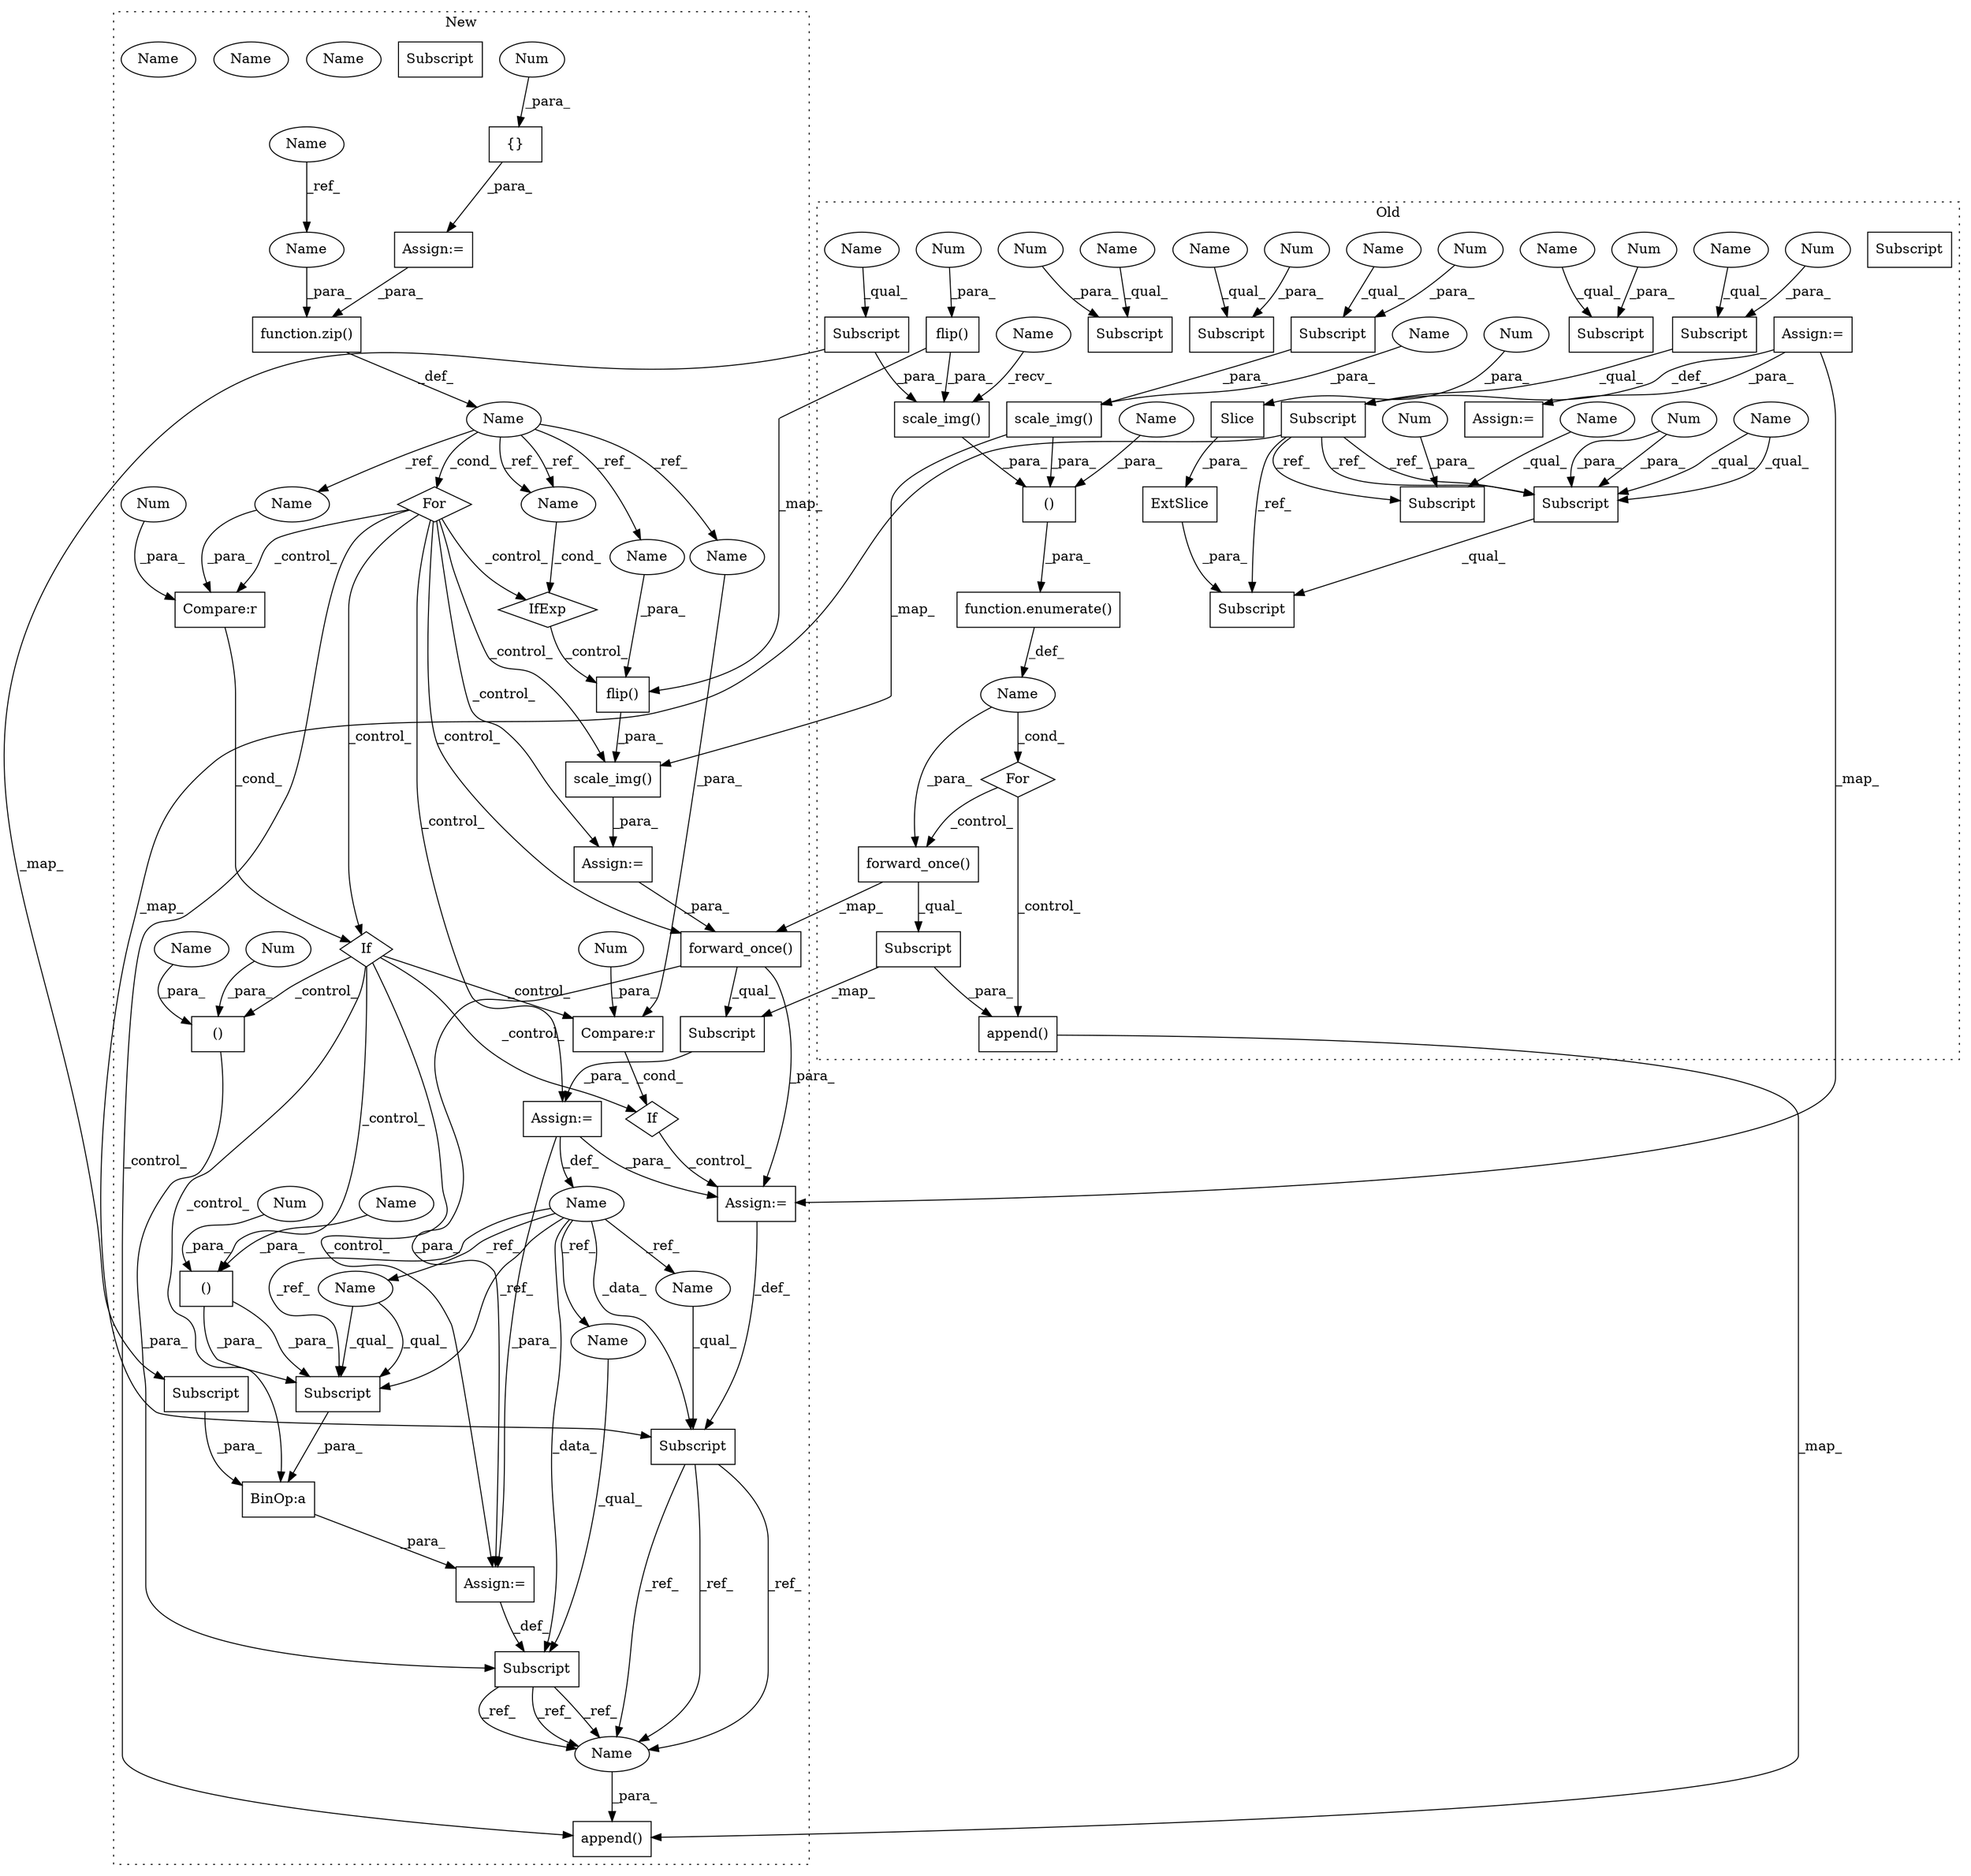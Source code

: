 digraph G {
subgraph cluster0 {
1 [label="ExtSlice" a="85" s="4190" l="1" shape="box"];
3 [label="Subscript" a="63" s="4190,0" l="13,0" shape="box"];
7 [label="Subscript" a="63" s="4125,0" l="12,0" shape="box"];
22 [label="Slice" a="80" s="4200" l="1" shape="box"];
23 [label="Subscript" a="63" s="4190,0" l="4,0" shape="box"];
27 [label="Num" a="76" s="4192" l="1" shape="ellipse"];
28 [label="Subscript" a="63" s="4125,0" l="4,0" shape="box"];
29 [label="Subscript" a="63" s="4154,0" l="4,0" shape="box"];
30 [label="Num" a="76" s="4201" l="1" shape="ellipse"];
31 [label="Subscript" a="63" s="4082,0" l="4,0" shape="box"];
32 [label="Num" a="76" s="4156" l="1" shape="ellipse"];
33 [label="Subscript" a="63" s="4207,0" l="4,0" shape="box"];
34 [label="Num" a="76" s="4209" l="1" shape="ellipse"];
35 [label="Num" a="76" s="4084" l="1" shape="ellipse"];
37 [label="Num" a="76" s="4127" l="1" shape="ellipse"];
41 [label="Assign:=" a="68" s="4137" l="3" shape="box"];
43 [label="Assign:=" a="68" s="4203" l="4" shape="box"];
45 [label="append()" a="75" s="4034,4067" l="9,1" shape="box"];
47 [label="Subscript" a="63" s="4043,0" l="24,0" shape="box"];
48 [label="function.enumerate()" a="75" s="3689,3914" l="10,1" shape="box"];
49 [label="()" a="54" s="3701" l="165" shape="box"];
50 [label="Name" a="87" s="3683" l="2" shape="ellipse"];
51 [label="forward_once()" a="75" s="4043,4063" l="18,1" shape="box"];
53 [label="scale_img()" a="75" s="3739,3776" l="22,1" shape="box"];
54 [label="Subscript" a="63" s="3772,0" l="4,0" shape="box"];
56 [label="scale_img()" a="75" s="3836,3865" l="22,1" shape="box"];
58 [label="Subscript" a="63" s="3861,0" l="4,0" shape="box"];
60 [label="Subscript" a="63" s="4099,0" l="4,0" shape="box"];
63 [label="flip()" a="75" s="3761,3769" l="7,1" shape="box"];
64 [label="For" a="107" s="3676,3915" l="4,119" shape="diamond"];
65 [label="Num" a="76" s="4101" l="1" shape="ellipse"];
66 [label="Num" a="76" s="3863" l="1" shape="ellipse"];
67 [label="Num" a="76" s="3768" l="1" shape="ellipse"];
68 [label="Name" a="87" s="3700" l="1" shape="ellipse"];
69 [label="Name" a="87" s="3858" l="1" shape="ellipse"];
83 [label="Name" a="87" s="3861" l="1" shape="ellipse"];
84 [label="Name" a="87" s="4099" l="1" shape="ellipse"];
85 [label="Name" a="87" s="3772" l="1" shape="ellipse"];
86 [label="Name" a="87" s="4207" l="1" shape="ellipse"];
87 [label="Subscript" a="63" s="4190,0" l="4,0" shape="box"];
88 [label="Name" a="87" s="4190" l="1" shape="ellipse"];
89 [label="Name" a="87" s="4082" l="1" shape="ellipse"];
90 [label="Name" a="87" s="4154" l="1" shape="ellipse"];
91 [label="Name" a="87" s="4125" l="1" shape="ellipse"];
93 [label="Name" a="87" s="3739" l="11" shape="ellipse"];
label = "Old";
style="dotted";
}
subgraph cluster1 {
2 [label="{}" a="59" s="3664,3678" l="1,0" shape="box"];
4 [label="Assign:=" a="68" s="3661" l="3" shape="box"];
5 [label="Num" a="76" s="3671" l="1" shape="ellipse"];
6 [label="Subscript" a="63" s="4203,0" l="10,0" shape="box"];
8 [label="If" a="96" s="4069,4079" l="3,22" shape="diamond"];
9 [label="()" a="54" s="4134" l="3" shape="box"];
10 [label="If" a="96" s="4174,4181" l="0,22" shape="diamond"];
11 [label="()" a="54" s="4107" l="3" shape="box"];
12 [label="BinOp:a" a="82" s="4125" l="3" shape="box"];
13 [label="Subscript" a="63" s="4128,0" l="10,0" shape="box"];
14 [label="For" a="107" s="3744,3767" l="4,18" shape="diamond"];
15 [label="Subscript" a="63" s="4101,0" l="10,0" shape="box"];
16 [label="Compare:r" a="40" s="4174" l="7" shape="box"];
17 [label="Num" a="76" s="4180" l="1" shape="ellipse"];
18 [label="Num" a="76" s="4109" l="1" shape="ellipse"];
19 [label="Num" a="76" s="4136" l="1" shape="ellipse"];
20 [label="Compare:r" a="40" s="4072" l="7" shape="box"];
21 [label="IfExp" a="51" s="3822,3828" l="4,6" shape="diamond"];
24 [label="Name" a="87" s="3752" l="2" shape="ellipse"];
25 [label="Name" a="87" s="3857" l="2" shape="ellipse"];
26 [label="function.zip()" a="75" s="3758,3766" l="4,1" shape="box"];
36 [label="Num" a="76" s="4078" l="1" shape="ellipse"];
38 [label="Assign:=" a="68" s="3787" l="3" shape="box"];
39 [label="Assign:=" a="68" s="3859" l="3" shape="box"];
40 [label="Assign:=" a="68" s="4111" l="3" shape="box"];
42 [label="Assign:=" a="68" s="4213" l="3" shape="box"];
44 [label="append()" a="75" s="4271,4282" l="9,1" shape="box"];
46 [label="Subscript" a="63" s="3862,0" l="24,0" shape="box"];
52 [label="forward_once()" a="75" s="3862,3882" l="18,1" shape="box"];
55 [label="Subscript" a="63" s="4114,0" l="11,0" shape="box"];
57 [label="scale_img()" a="75" s="3790,3839" l="22,1" shape="box"];
59 [label="Name" a="87" s="3618" l="1" shape="ellipse"];
61 [label="Name" a="87" s="3826" l="2" shape="ellipse"];
62 [label="flip()" a="75" s="3812,3821" l="7,1" shape="box"];
70 [label="Name" a="87" s="3826" l="2" shape="ellipse"];
71 [label="Name" a="87" s="4174" l="2" shape="ellipse"];
72 [label="Name" a="87" s="4072" l="2" shape="ellipse"];
73 [label="Name" a="87" s="3819" l="2" shape="ellipse"];
74 [label="Name" a="87" s="4203" l="2" shape="ellipse"];
75 [label="Name" a="87" s="4128" l="2" shape="ellipse"];
76 [label="Subscript" a="63" s="4128,0" l="10,0" shape="box"];
77 [label="Name" a="87" s="4280" l="2" shape="ellipse"];
78 [label="Name" a="87" s="4101" l="2" shape="ellipse"];
79 [label="Name" a="87" s="4280" l="2" shape="ellipse"];
80 [label="Name" a="87" s="4104" l="3" shape="ellipse"];
81 [label="Name" a="87" s="4131" l="3" shape="ellipse"];
82 [label="Name" a="87" s="3762" l="1" shape="ellipse"];
92 [label="Name" a="87" s="4280" l="2" shape="ellipse"];
label = "New";
style="dotted";
}
1 -> 3 [label="_para_"];
2 -> 4 [label="_para_"];
4 -> 26 [label="_para_"];
5 -> 2 [label="_para_"];
6 -> 92 [label="_ref_"];
6 -> 92 [label="_ref_"];
6 -> 92 [label="_ref_"];
7 -> 87 [label="_ref_"];
7 -> 3 [label="_ref_"];
7 -> 87 [label="_ref_"];
7 -> 33 [label="_ref_"];
7 -> 6 [label="_map_"];
8 -> 12 [label="_control_"];
8 -> 16 [label="_control_"];
8 -> 10 [label="_control_"];
8 -> 11 [label="_control_"];
8 -> 40 [label="_control_"];
8 -> 9 [label="_control_"];
9 -> 76 [label="_para_"];
9 -> 76 [label="_para_"];
10 -> 42 [label="_control_"];
11 -> 15 [label="_para_"];
12 -> 40 [label="_para_"];
14 -> 20 [label="_control_"];
14 -> 52 [label="_control_"];
14 -> 38 [label="_control_"];
14 -> 57 [label="_control_"];
14 -> 21 [label="_control_"];
14 -> 44 [label="_control_"];
14 -> 39 [label="_control_"];
14 -> 8 [label="_control_"];
15 -> 92 [label="_ref_"];
15 -> 92 [label="_ref_"];
15 -> 92 [label="_ref_"];
16 -> 10 [label="_cond_"];
17 -> 16 [label="_para_"];
18 -> 11 [label="_para_"];
19 -> 9 [label="_para_"];
20 -> 8 [label="_cond_"];
21 -> 62 [label="_control_"];
22 -> 1 [label="_para_"];
24 -> 72 [label="_ref_"];
24 -> 71 [label="_ref_"];
24 -> 70 [label="_ref_"];
24 -> 73 [label="_ref_"];
24 -> 70 [label="_ref_"];
24 -> 14 [label="_cond_"];
25 -> 6 [label="_data_"];
25 -> 74 [label="_ref_"];
25 -> 75 [label="_ref_"];
25 -> 76 [label="_ref_"];
25 -> 15 [label="_data_"];
25 -> 76 [label="_ref_"];
25 -> 78 [label="_ref_"];
26 -> 24 [label="_def_"];
27 -> 87 [label="_para_"];
27 -> 87 [label="_para_"];
28 -> 7 [label="_qual_"];
30 -> 22 [label="_para_"];
32 -> 29 [label="_para_"];
34 -> 33 [label="_para_"];
35 -> 31 [label="_para_"];
36 -> 20 [label="_para_"];
37 -> 28 [label="_para_"];
38 -> 52 [label="_para_"];
39 -> 40 [label="_para_"];
39 -> 42 [label="_para_"];
39 -> 25 [label="_def_"];
40 -> 15 [label="_def_"];
41 -> 43 [label="_para_"];
41 -> 7 [label="_def_"];
41 -> 42 [label="_map_"];
42 -> 6 [label="_def_"];
45 -> 44 [label="_map_"];
46 -> 39 [label="_para_"];
47 -> 46 [label="_map_"];
47 -> 45 [label="_para_"];
48 -> 50 [label="_def_"];
49 -> 48 [label="_para_"];
50 -> 51 [label="_para_"];
50 -> 64 [label="_cond_"];
51 -> 47 [label="_qual_"];
51 -> 52 [label="_map_"];
52 -> 42 [label="_para_"];
52 -> 40 [label="_para_"];
52 -> 46 [label="_qual_"];
53 -> 49 [label="_para_"];
54 -> 53 [label="_para_"];
54 -> 55 [label="_map_"];
55 -> 12 [label="_para_"];
56 -> 57 [label="_map_"];
56 -> 49 [label="_para_"];
57 -> 38 [label="_para_"];
58 -> 56 [label="_para_"];
59 -> 82 [label="_ref_"];
62 -> 57 [label="_para_"];
63 -> 53 [label="_para_"];
63 -> 62 [label="_map_"];
64 -> 51 [label="_control_"];
64 -> 45 [label="_control_"];
65 -> 60 [label="_para_"];
66 -> 58 [label="_para_"];
67 -> 63 [label="_para_"];
68 -> 49 [label="_para_"];
69 -> 56 [label="_para_"];
70 -> 21 [label="_cond_"];
71 -> 16 [label="_para_"];
72 -> 20 [label="_para_"];
73 -> 62 [label="_para_"];
74 -> 6 [label="_qual_"];
75 -> 76 [label="_qual_"];
75 -> 76 [label="_qual_"];
76 -> 12 [label="_para_"];
78 -> 15 [label="_qual_"];
80 -> 11 [label="_para_"];
81 -> 9 [label="_para_"];
82 -> 26 [label="_para_"];
83 -> 58 [label="_qual_"];
84 -> 60 [label="_qual_"];
85 -> 54 [label="_qual_"];
86 -> 33 [label="_qual_"];
87 -> 3 [label="_qual_"];
88 -> 87 [label="_qual_"];
88 -> 87 [label="_qual_"];
89 -> 31 [label="_qual_"];
90 -> 29 [label="_qual_"];
91 -> 28 [label="_qual_"];
92 -> 44 [label="_para_"];
93 -> 53 [label="_recv_"];
}